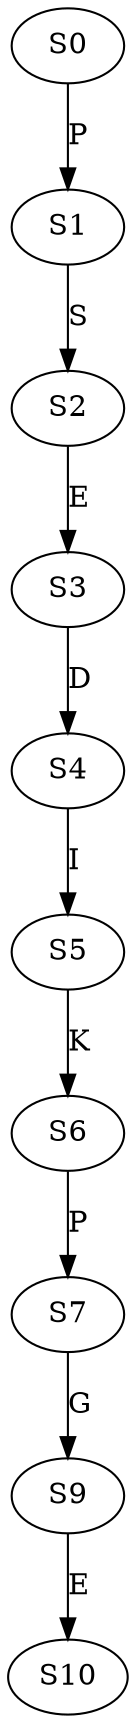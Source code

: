 strict digraph  {
	S0 -> S1 [ label = P ];
	S1 -> S2 [ label = S ];
	S2 -> S3 [ label = E ];
	S3 -> S4 [ label = D ];
	S4 -> S5 [ label = I ];
	S5 -> S6 [ label = K ];
	S6 -> S7 [ label = P ];
	S7 -> S9 [ label = G ];
	S9 -> S10 [ label = E ];
}

